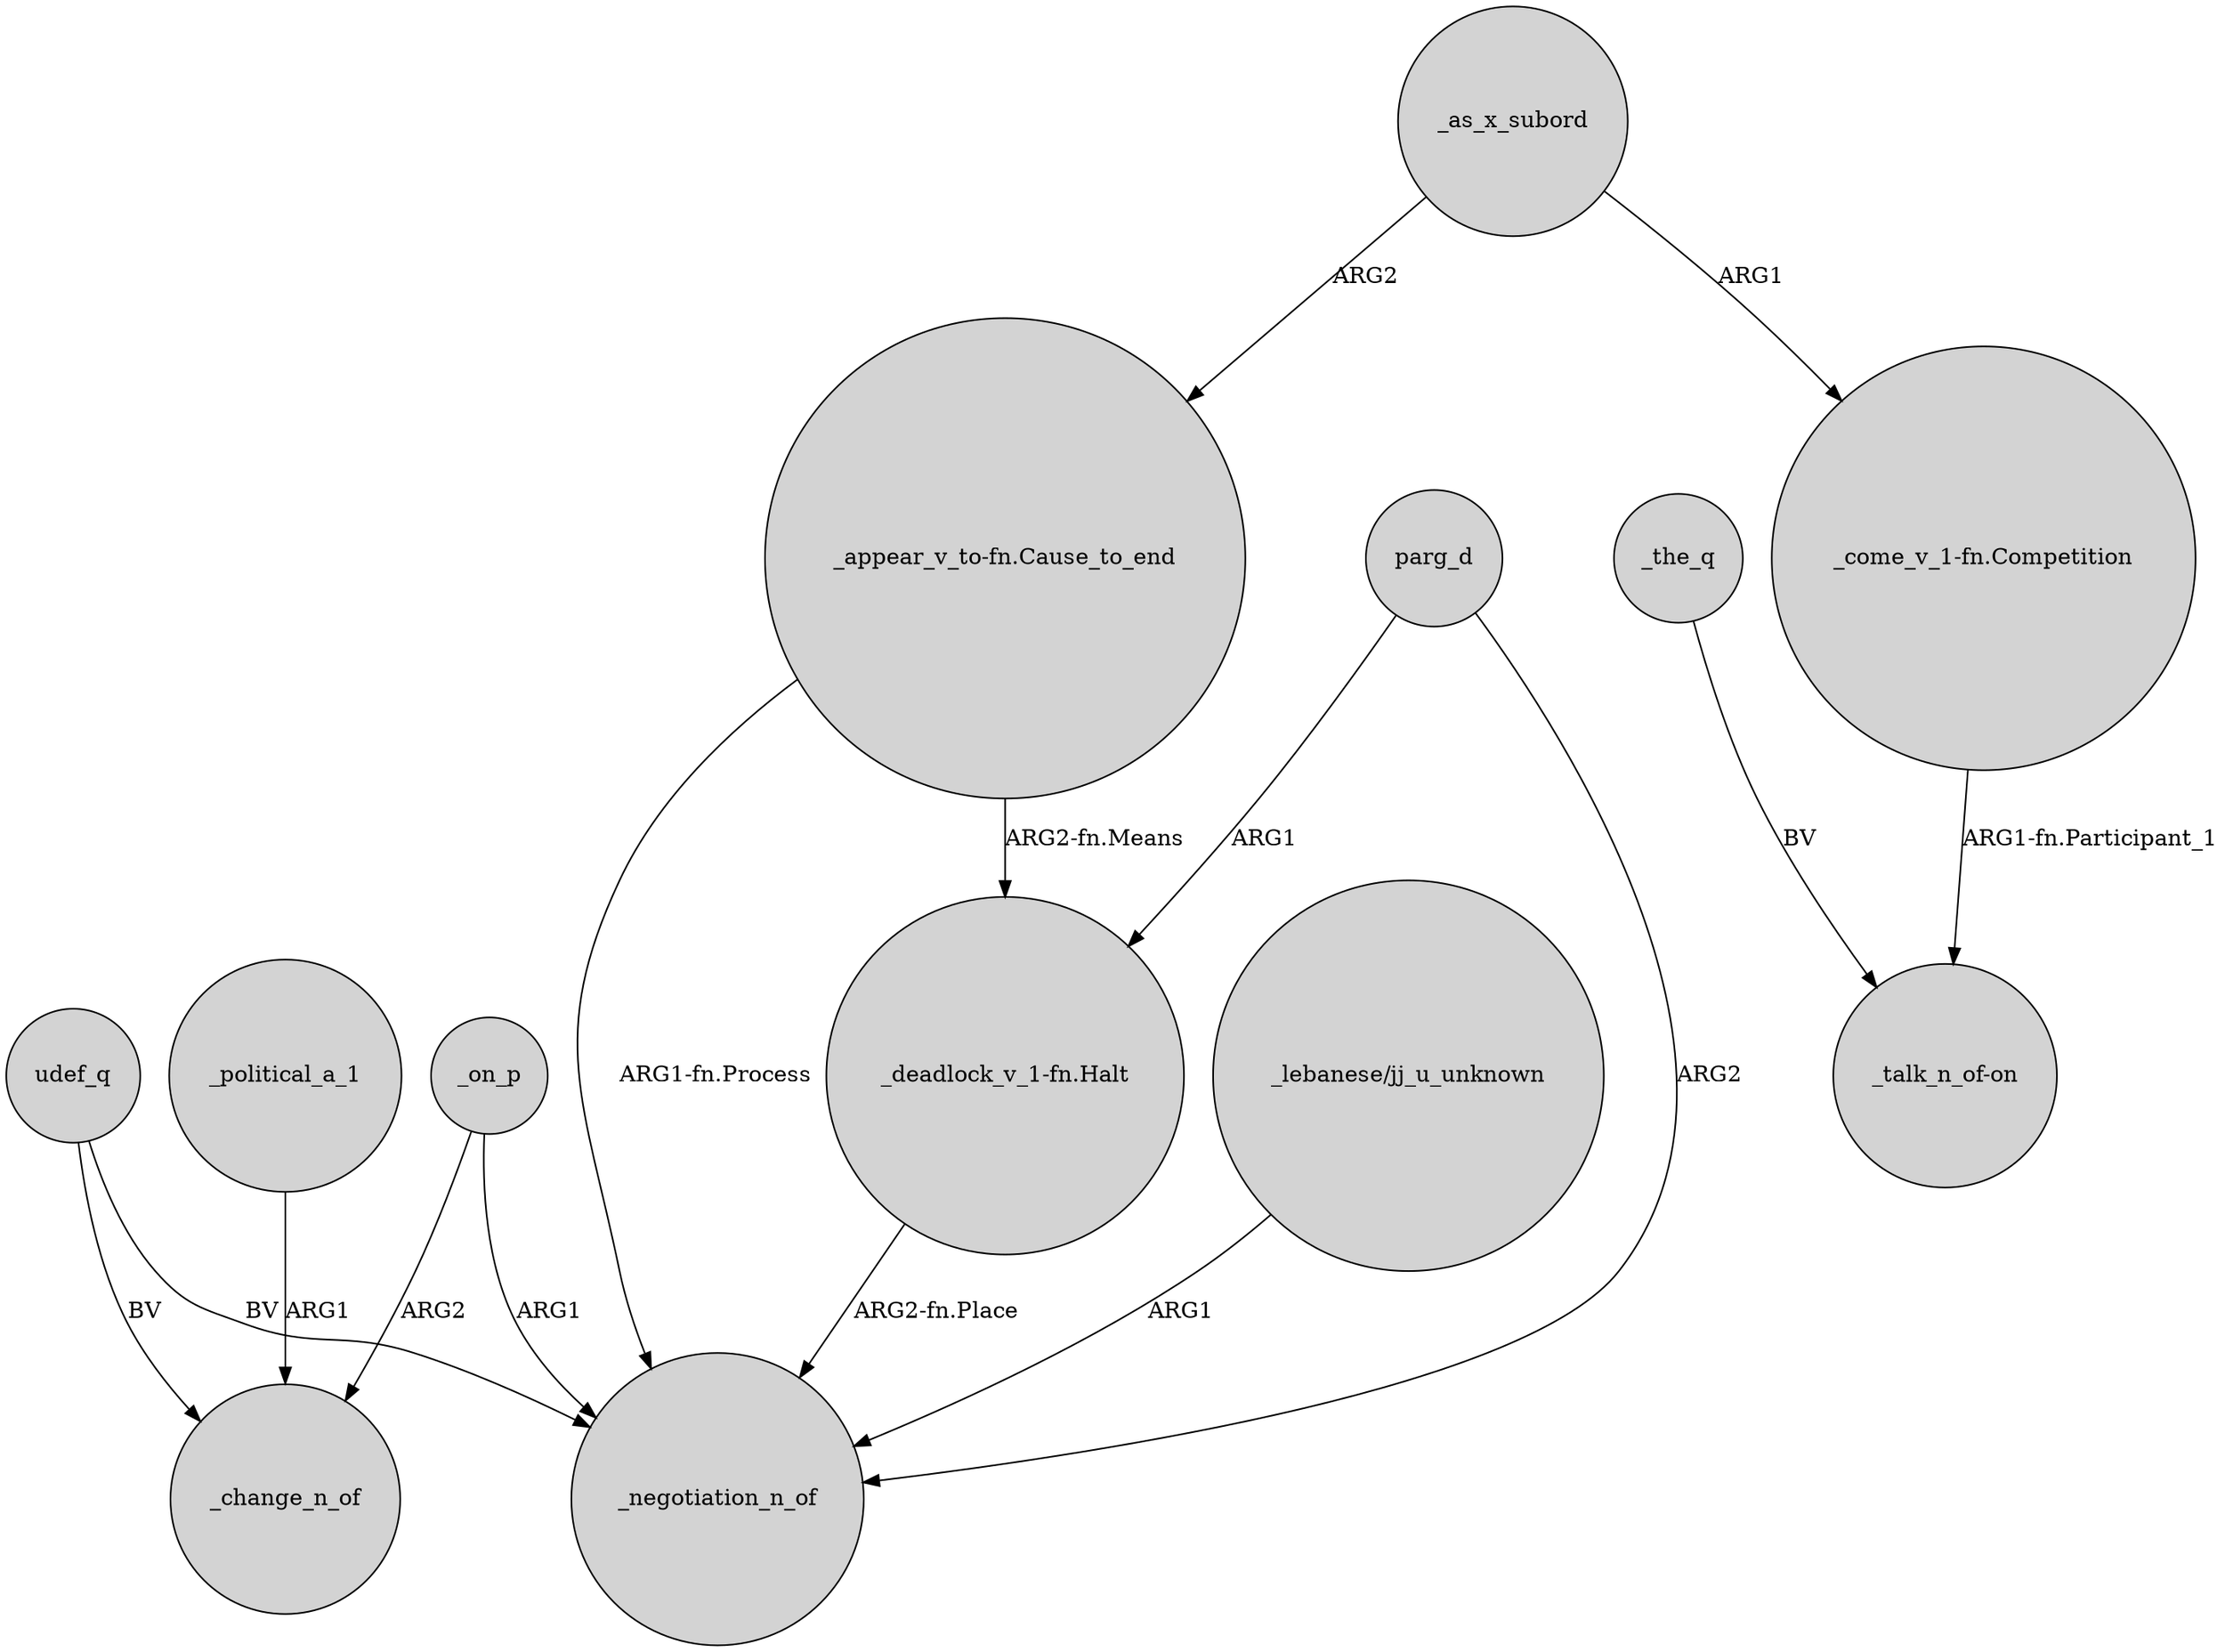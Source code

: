 digraph {
	node [shape=circle style=filled]
	udef_q -> _change_n_of [label=BV]
	_as_x_subord -> "_appear_v_to-fn.Cause_to_end" [label=ARG2]
	_the_q -> "_talk_n_of-on" [label=BV]
	_political_a_1 -> _change_n_of [label=ARG1]
	"_come_v_1-fn.Competition" -> "_talk_n_of-on" [label="ARG1-fn.Participant_1"]
	"_appear_v_to-fn.Cause_to_end" -> "_deadlock_v_1-fn.Halt" [label="ARG2-fn.Means"]
	udef_q -> _negotiation_n_of [label=BV]
	"_lebanese/jj_u_unknown" -> _negotiation_n_of [label=ARG1]
	"_appear_v_to-fn.Cause_to_end" -> _negotiation_n_of [label="ARG1-fn.Process"]
	parg_d -> "_deadlock_v_1-fn.Halt" [label=ARG1]
	"_deadlock_v_1-fn.Halt" -> _negotiation_n_of [label="ARG2-fn.Place"]
	_as_x_subord -> "_come_v_1-fn.Competition" [label=ARG1]
	_on_p -> _change_n_of [label=ARG2]
	parg_d -> _negotiation_n_of [label=ARG2]
	_on_p -> _negotiation_n_of [label=ARG1]
}
